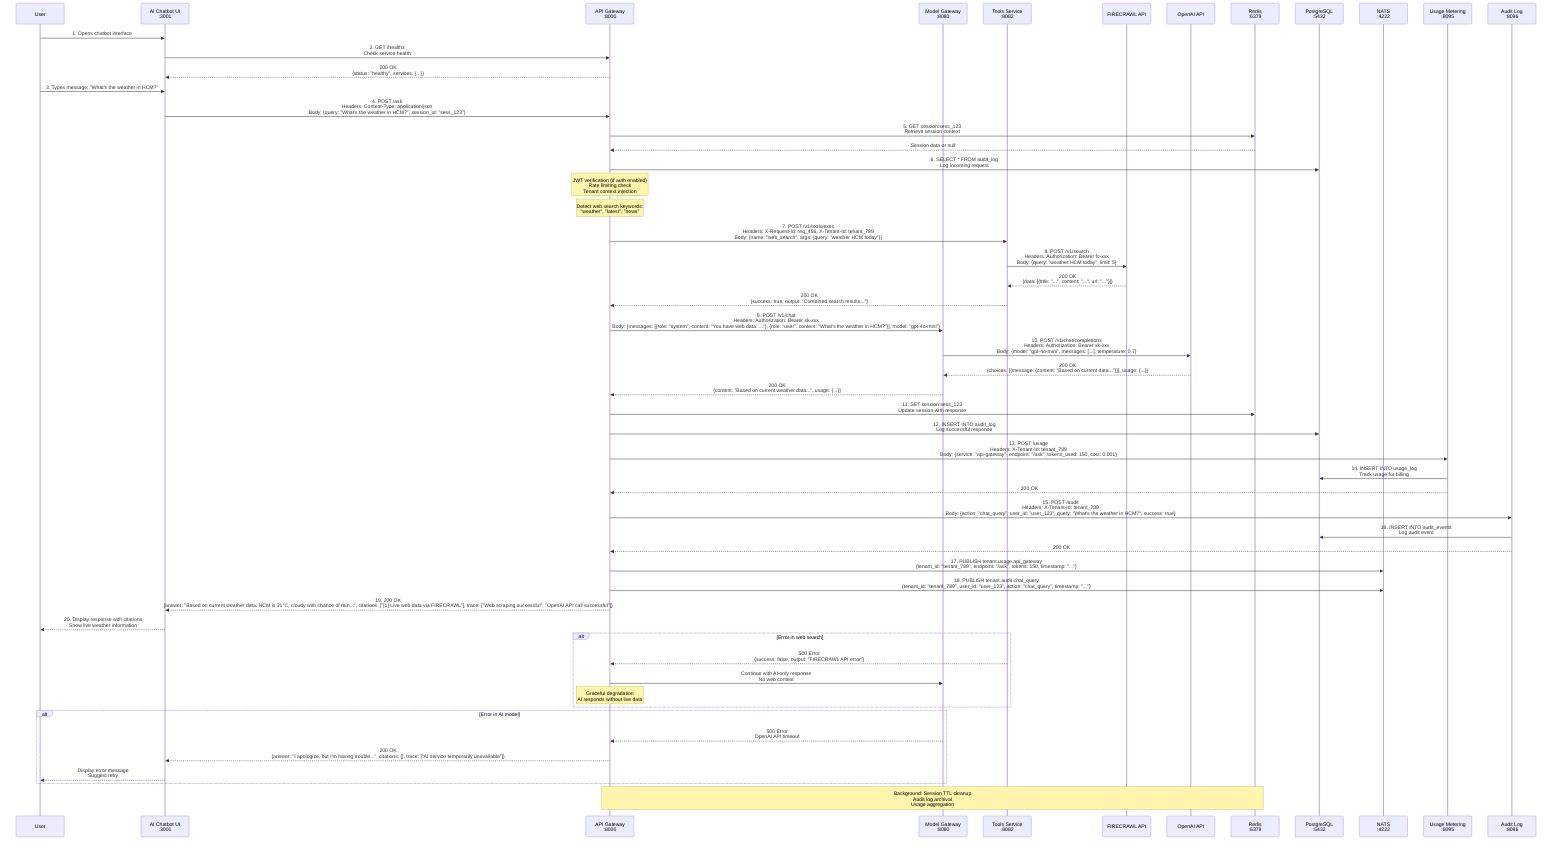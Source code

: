 sequenceDiagram
    participant User as User
    participant ChatbotUI as AI Chatbot UI<br/>:3001
    participant APIGateway as API Gateway<br/>:8000
    participant ModelGateway as Model Gateway<br/>:8080
    participant ToolsService as Tools Service<br/>:8082
    participant FIRECRAWL as FIRECRAWL API
    participant OpenAI as OpenAI API
    participant Redis as Redis<br/>:6379
    participant Postgres as PostgreSQL<br/>:5432
    participant NATS as NATS<br/>:4222
    participant UsageMetering as Usage Metering<br/>:8095
    participant AuditLog as Audit Log<br/>:8096

    %% User starts chat session
    User->>ChatbotUI: 1. Opens chatbot interface
    ChatbotUI->>APIGateway: 2. GET /healthz<br/>Check service health
    APIGateway-->>ChatbotUI: 200 OK<br/>{status: "healthy", services: {...}}

    %% User sends message
    User->>ChatbotUI: 3. Types message: "What's the weather in HCM?"
    ChatbotUI->>APIGateway: 4. POST /ask<br/>Headers: Content-Type: application/json<br/>Body: {query: "What's the weather in HCM?", session_id: "sess_123"}

    %% API Gateway processing
    APIGateway->>Redis: 5. GET session:sess_123<br/>Retrieve session context
    Redis-->>APIGateway: Session data or null

    APIGateway->>Postgres: 6. SELECT * FROM audit_log<br/>Log incoming request
    Note over APIGateway: JWT verification (if auth enabled)<br/>Rate limiting check<br/>Tenant context injection

    %% Web search detection and execution
    Note over APIGateway: Detect web search keywords:<br/>"weather", "latest", "news"
    APIGateway->>ToolsService: 7. POST /v1/tools/exec<br/>Headers: X-Request-Id: req_456, X-Tenant-Id: tenant_789<br/>Body: {name: "web_search", args: {query: "weather HCM today"}}

    ToolsService->>FIRECRAWL: 8. POST /v1/search<br/>Headers: Authorization: Bearer fc-xxx<br/>Body: {query: "weather HCM today", limit: 5}
    FIRECRAWL-->>ToolsService: 200 OK<br/>{data: [{title: "...", content: "...", url: "..."}]}
    ToolsService-->>APIGateway: 200 OK<br/>{success: true, output: "Combined search results..."}

    %% AI model processing
    APIGateway->>ModelGateway: 9. POST /v1/chat<br/>Headers: Authorization: Bearer sk-xxx<br/>Body: {messages: [{role: "system", content: "You have web data: ..."}, {role: "user", content: "What's the weather in HCM?"}], model: "gpt-4o-mini"}

    ModelGateway->>OpenAI: 10. POST /v1/chat/completions<br/>Headers: Authorization: Bearer sk-xxx<br/>Body: {model: "gpt-4o-mini", messages: [...], temperature: 0.7}
    OpenAI-->>ModelGateway: 200 OK<br/>{choices: [{message: {content: "Based on current data..."}}], usage: {...}}
    ModelGateway-->>APIGateway: 200 OK<br/>{content: "Based on current weather data...", usage: {...}}

    %% Response processing
    APIGateway->>Redis: 11. SET session:sess_123<br/>Update session with response
    APIGateway->>Postgres: 12. INSERT INTO audit_log<br/>Log successful response

    %% Side effects - Usage tracking and audit
    APIGateway->>UsageMetering: 13. POST /usage<br/>Headers: X-Tenant-Id: tenant_789<br/>Body: {service: "api-gateway", endpoint: "/ask", tokens_used: 150, cost: 0.001}
    UsageMetering->>Postgres: 14. INSERT INTO usage_log<br/>Track usage for billing
    UsageMetering-->>APIGateway: 200 OK

    APIGateway->>AuditLog: 15. POST /audit<br/>Headers: X-Tenant-Id: tenant_789<br/>Body: {action: "chat_query", user_id: "user_123", query: "What's the weather in HCM?", success: true}
    AuditLog->>Postgres: 16. INSERT INTO audit_events<br/>Log audit event
    AuditLog-->>APIGateway: 200 OK

    %% Event publishing
    APIGateway->>NATS: 17. PUBLISH tenant.usage.api_gateway<br/>{tenant_id: "tenant_789", endpoint: "/ask", tokens: 150, timestamp: "..."}
    APIGateway->>NATS: 18. PUBLISH tenant.audit.chat_query<br/>{tenant_id: "tenant_789", user_id: "user_123", action: "chat_query", timestamp: "..."}

    %% Final response
    APIGateway-->>ChatbotUI: 19. 200 OK<br/>{answer: "Based on current weather data, HCM is 31°C, cloudy with chance of rain...", citations: ["[1] Live web data via FIRECRAWL"], trace: ["Web scraping successful", "OpenAI API call successful"]}

    ChatbotUI-->>User: 20. Display response with citations<br/>Show live weather information

    %% Error handling branch
    alt Error in web search
        ToolsService-->>APIGateway: 500 Error<br/>{success: false, output: "FIRECRAWL API error"}
        APIGateway->>ModelGateway: Continue with AI-only response<br/>No web context
        Note over APIGateway: Graceful degradation<br/>AI responds without live data
    end

    alt Error in AI model
        ModelGateway-->>APIGateway: 500 Error<br/>OpenAI API timeout
        APIGateway-->>ChatbotUI: 200 OK<br/>{answer: "I apologize, but I'm having trouble...", citations: [], trace: ["AI service temporarily unavailable"]}
        ChatbotUI-->>User: Display error message<br/>Suggest retry
    end

    %% Session cleanup (background)
    Note over APIGateway,Redis: Background: Session TTL cleanup<br/>Audit log archival<br/>Usage aggregation
